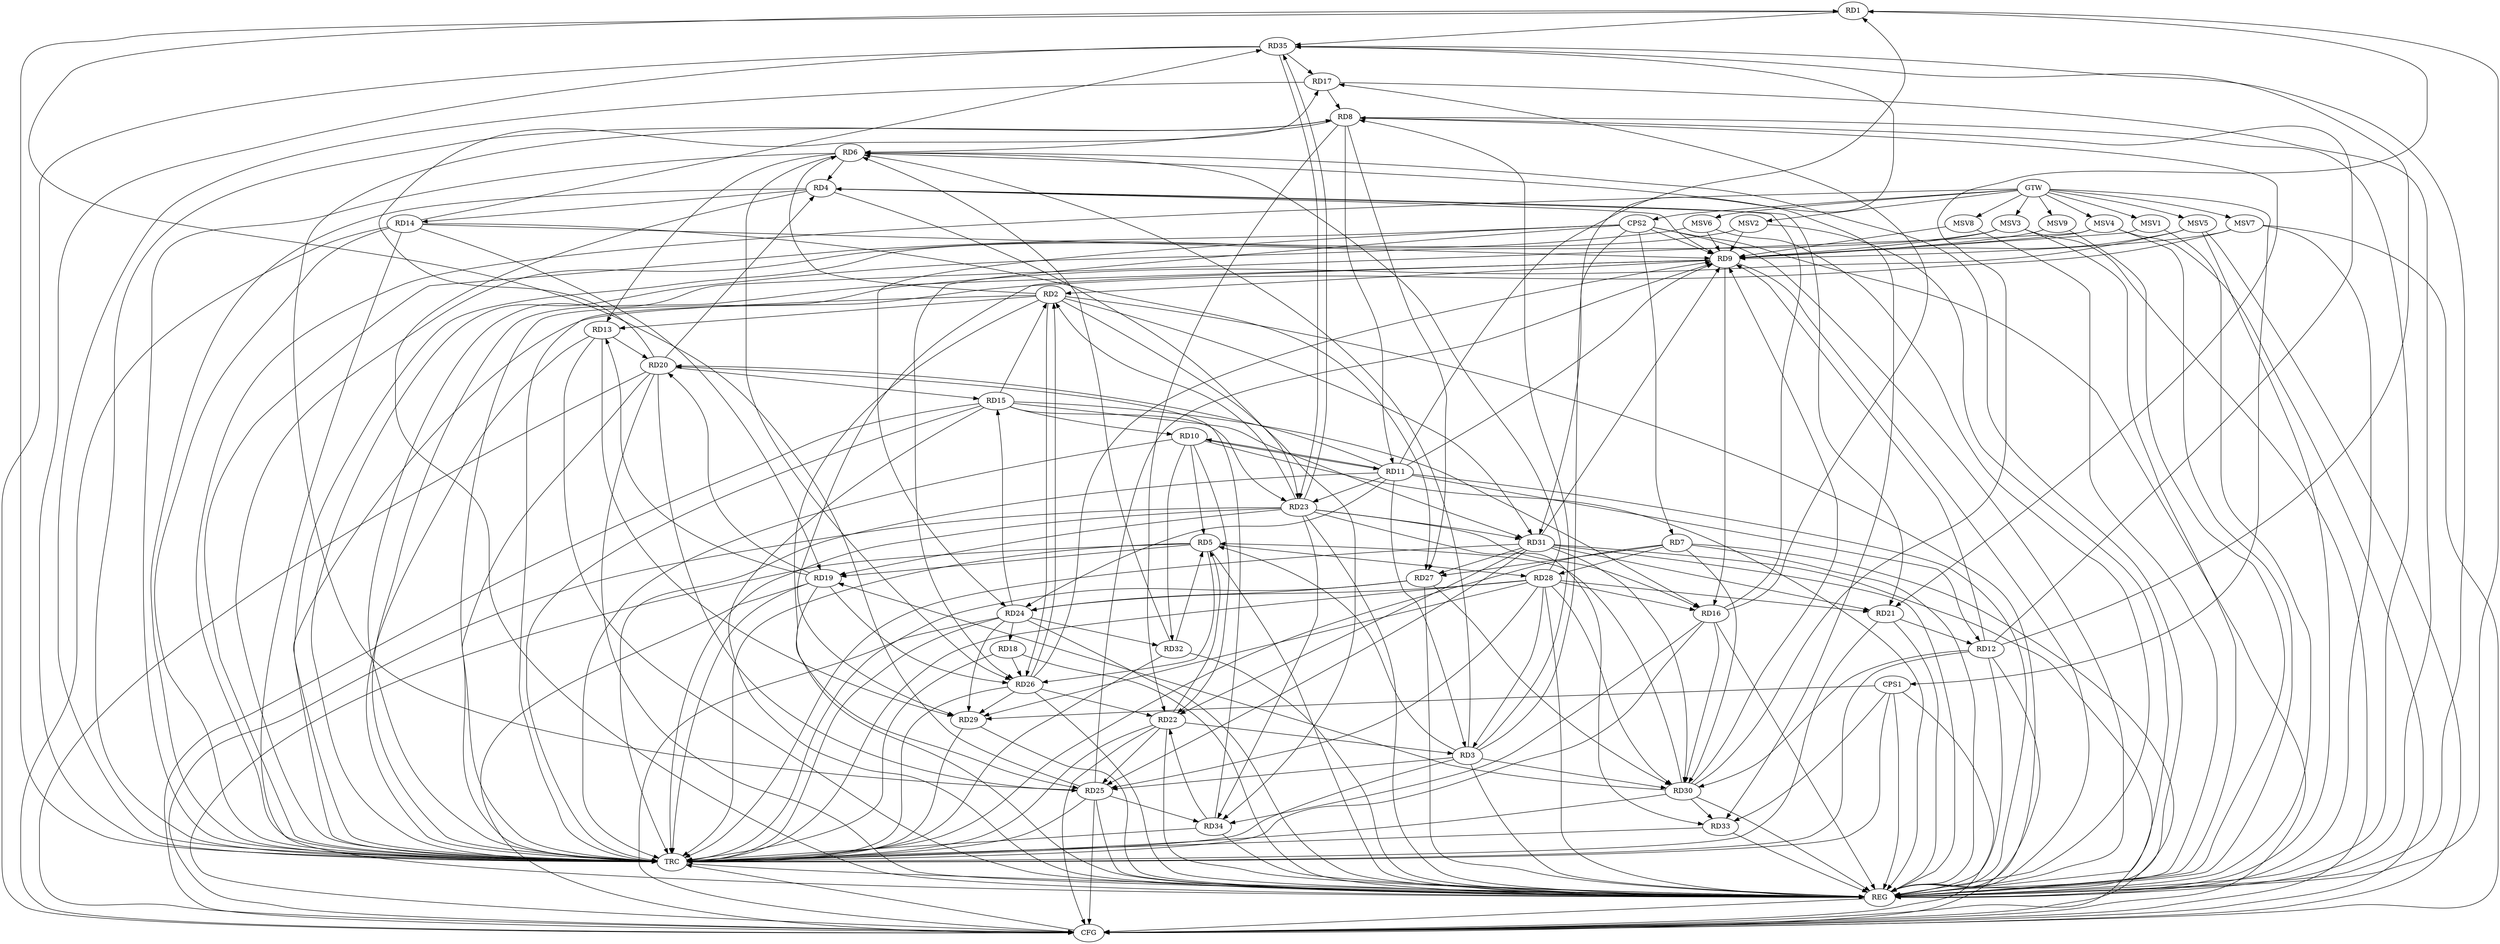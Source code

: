 strict digraph G {
  RD1 [ label="RD1" ];
  RD2 [ label="RD2" ];
  RD3 [ label="RD3" ];
  RD4 [ label="RD4" ];
  RD5 [ label="RD5" ];
  RD6 [ label="RD6" ];
  RD7 [ label="RD7" ];
  RD8 [ label="RD8" ];
  RD9 [ label="RD9" ];
  RD10 [ label="RD10" ];
  RD11 [ label="RD11" ];
  RD12 [ label="RD12" ];
  RD13 [ label="RD13" ];
  RD14 [ label="RD14" ];
  RD15 [ label="RD15" ];
  RD16 [ label="RD16" ];
  RD17 [ label="RD17" ];
  RD18 [ label="RD18" ];
  RD19 [ label="RD19" ];
  RD20 [ label="RD20" ];
  RD21 [ label="RD21" ];
  RD22 [ label="RD22" ];
  RD23 [ label="RD23" ];
  RD24 [ label="RD24" ];
  RD25 [ label="RD25" ];
  RD26 [ label="RD26" ];
  RD27 [ label="RD27" ];
  RD28 [ label="RD28" ];
  RD29 [ label="RD29" ];
  RD30 [ label="RD30" ];
  RD31 [ label="RD31" ];
  RD32 [ label="RD32" ];
  RD33 [ label="RD33" ];
  RD34 [ label="RD34" ];
  RD35 [ label="RD35" ];
  CPS1 [ label="CPS1" ];
  CPS2 [ label="CPS2" ];
  GTW [ label="GTW" ];
  REG [ label="REG" ];
  CFG [ label="CFG" ];
  TRC [ label="TRC" ];
  MSV1 [ label="MSV1" ];
  MSV2 [ label="MSV2" ];
  MSV3 [ label="MSV3" ];
  MSV4 [ label="MSV4" ];
  MSV5 [ label="MSV5" ];
  MSV6 [ label="MSV6" ];
  MSV7 [ label="MSV7" ];
  MSV8 [ label="MSV8" ];
  MSV9 [ label="MSV9" ];
  RD11 -> RD1;
  RD25 -> RD1;
  RD30 -> RD1;
  RD1 -> RD35;
  RD2 -> RD6;
  RD9 -> RD2;
  RD2 -> RD13;
  RD15 -> RD2;
  RD23 -> RD2;
  RD2 -> RD25;
  RD2 -> RD26;
  RD26 -> RD2;
  RD2 -> RD31;
  RD2 -> RD34;
  RD3 -> RD5;
  RD3 -> RD6;
  RD3 -> RD8;
  RD11 -> RD3;
  RD22 -> RD3;
  RD3 -> RD25;
  RD28 -> RD3;
  RD3 -> RD30;
  RD3 -> RD35;
  RD6 -> RD4;
  RD4 -> RD9;
  RD4 -> RD14;
  RD16 -> RD4;
  RD20 -> RD4;
  RD4 -> RD21;
  RD4 -> RD23;
  RD10 -> RD5;
  RD5 -> RD19;
  RD22 -> RD5;
  RD5 -> RD26;
  RD5 -> RD28;
  RD30 -> RD5;
  RD32 -> RD5;
  RD8 -> RD6;
  RD6 -> RD13;
  RD6 -> RD26;
  RD28 -> RD6;
  RD32 -> RD6;
  RD6 -> RD33;
  RD7 -> RD27;
  RD7 -> RD28;
  RD7 -> RD30;
  RD8 -> RD11;
  RD12 -> RD8;
  RD17 -> RD8;
  RD8 -> RD21;
  RD8 -> RD22;
  RD25 -> RD8;
  RD8 -> RD27;
  RD11 -> RD9;
  RD12 -> RD9;
  RD14 -> RD9;
  RD9 -> RD16;
  RD25 -> RD9;
  RD26 -> RD9;
  RD9 -> RD29;
  RD30 -> RD9;
  RD31 -> RD9;
  RD10 -> RD11;
  RD11 -> RD10;
  RD15 -> RD10;
  RD10 -> RD22;
  RD10 -> RD32;
  RD11 -> RD12;
  RD11 -> RD20;
  RD11 -> RD23;
  RD11 -> RD24;
  RD21 -> RD12;
  RD12 -> RD30;
  RD12 -> RD35;
  RD19 -> RD13;
  RD13 -> RD20;
  RD13 -> RD29;
  RD14 -> RD19;
  RD14 -> RD27;
  RD14 -> RD35;
  RD15 -> RD16;
  RD20 -> RD15;
  RD15 -> RD23;
  RD24 -> RD15;
  RD15 -> RD31;
  RD16 -> RD17;
  RD23 -> RD16;
  RD28 -> RD16;
  RD16 -> RD30;
  RD16 -> RD34;
  RD20 -> RD17;
  RD35 -> RD17;
  RD24 -> RD18;
  RD18 -> RD26;
  RD19 -> RD20;
  RD23 -> RD19;
  RD19 -> RD26;
  RD30 -> RD19;
  RD20 -> RD25;
  RD34 -> RD20;
  RD28 -> RD21;
  RD31 -> RD21;
  RD22 -> RD25;
  RD26 -> RD22;
  RD31 -> RD22;
  RD34 -> RD22;
  RD23 -> RD31;
  RD23 -> RD33;
  RD23 -> RD34;
  RD23 -> RD35;
  RD35 -> RD23;
  RD27 -> RD24;
  RD28 -> RD24;
  RD24 -> RD29;
  RD24 -> RD32;
  RD28 -> RD25;
  RD31 -> RD25;
  RD25 -> RD34;
  RD26 -> RD29;
  RD27 -> RD30;
  RD31 -> RD27;
  RD28 -> RD29;
  RD28 -> RD30;
  RD31 -> RD30;
  RD30 -> RD33;
  CPS1 -> RD29;
  CPS1 -> RD33;
  CPS2 -> RD26;
  CPS2 -> RD7;
  CPS2 -> RD31;
  CPS2 -> RD9;
  CPS2 -> RD24;
  GTW -> CPS1;
  GTW -> CPS2;
  RD1 -> REG;
  RD2 -> REG;
  RD3 -> REG;
  RD4 -> REG;
  RD5 -> REG;
  RD6 -> REG;
  RD7 -> REG;
  RD8 -> REG;
  RD9 -> REG;
  RD10 -> REG;
  RD11 -> REG;
  RD12 -> REG;
  RD13 -> REG;
  RD14 -> REG;
  RD15 -> REG;
  RD16 -> REG;
  RD17 -> REG;
  RD18 -> REG;
  RD19 -> REG;
  RD20 -> REG;
  RD21 -> REG;
  RD22 -> REG;
  RD23 -> REG;
  RD24 -> REG;
  RD25 -> REG;
  RD26 -> REG;
  RD27 -> REG;
  RD28 -> REG;
  RD29 -> REG;
  RD30 -> REG;
  RD31 -> REG;
  RD32 -> REG;
  RD33 -> REG;
  RD34 -> REG;
  RD35 -> REG;
  CPS1 -> REG;
  CPS2 -> REG;
  RD20 -> CFG;
  CPS2 -> CFG;
  RD23 -> CFG;
  RD19 -> CFG;
  RD24 -> CFG;
  RD12 -> CFG;
  RD25 -> CFG;
  RD14 -> CFG;
  RD35 -> CFG;
  RD7 -> CFG;
  RD22 -> CFG;
  CPS1 -> CFG;
  RD15 -> CFG;
  RD31 -> CFG;
  RD5 -> CFG;
  REG -> CFG;
  RD1 -> TRC;
  RD2 -> TRC;
  RD3 -> TRC;
  RD4 -> TRC;
  RD5 -> TRC;
  RD6 -> TRC;
  RD7 -> TRC;
  RD8 -> TRC;
  RD9 -> TRC;
  RD10 -> TRC;
  RD11 -> TRC;
  RD12 -> TRC;
  RD13 -> TRC;
  RD14 -> TRC;
  RD15 -> TRC;
  RD16 -> TRC;
  RD17 -> TRC;
  RD18 -> TRC;
  RD19 -> TRC;
  RD20 -> TRC;
  RD21 -> TRC;
  RD22 -> TRC;
  RD23 -> TRC;
  RD24 -> TRC;
  RD25 -> TRC;
  RD26 -> TRC;
  RD27 -> TRC;
  RD28 -> TRC;
  RD29 -> TRC;
  RD30 -> TRC;
  RD31 -> TRC;
  RD32 -> TRC;
  RD33 -> TRC;
  RD34 -> TRC;
  RD35 -> TRC;
  CPS1 -> TRC;
  CPS2 -> TRC;
  GTW -> TRC;
  CFG -> TRC;
  TRC -> REG;
  MSV1 -> RD9;
  GTW -> MSV1;
  MSV1 -> REG;
  MSV2 -> RD9;
  MSV3 -> RD9;
  MSV4 -> RD9;
  GTW -> MSV2;
  MSV2 -> REG;
  MSV2 -> TRC;
  GTW -> MSV3;
  MSV3 -> REG;
  MSV3 -> TRC;
  MSV3 -> CFG;
  GTW -> MSV4;
  MSV4 -> REG;
  MSV4 -> TRC;
  MSV4 -> CFG;
  MSV5 -> RD9;
  MSV6 -> RD9;
  GTW -> MSV5;
  MSV5 -> REG;
  MSV5 -> TRC;
  MSV5 -> CFG;
  GTW -> MSV6;
  MSV6 -> REG;
  MSV6 -> TRC;
  MSV7 -> RD9;
  MSV8 -> RD9;
  MSV9 -> RD9;
  GTW -> MSV7;
  MSV7 -> REG;
  MSV7 -> TRC;
  MSV7 -> CFG;
  GTW -> MSV8;
  MSV8 -> REG;
  GTW -> MSV9;
  MSV9 -> REG;
}
